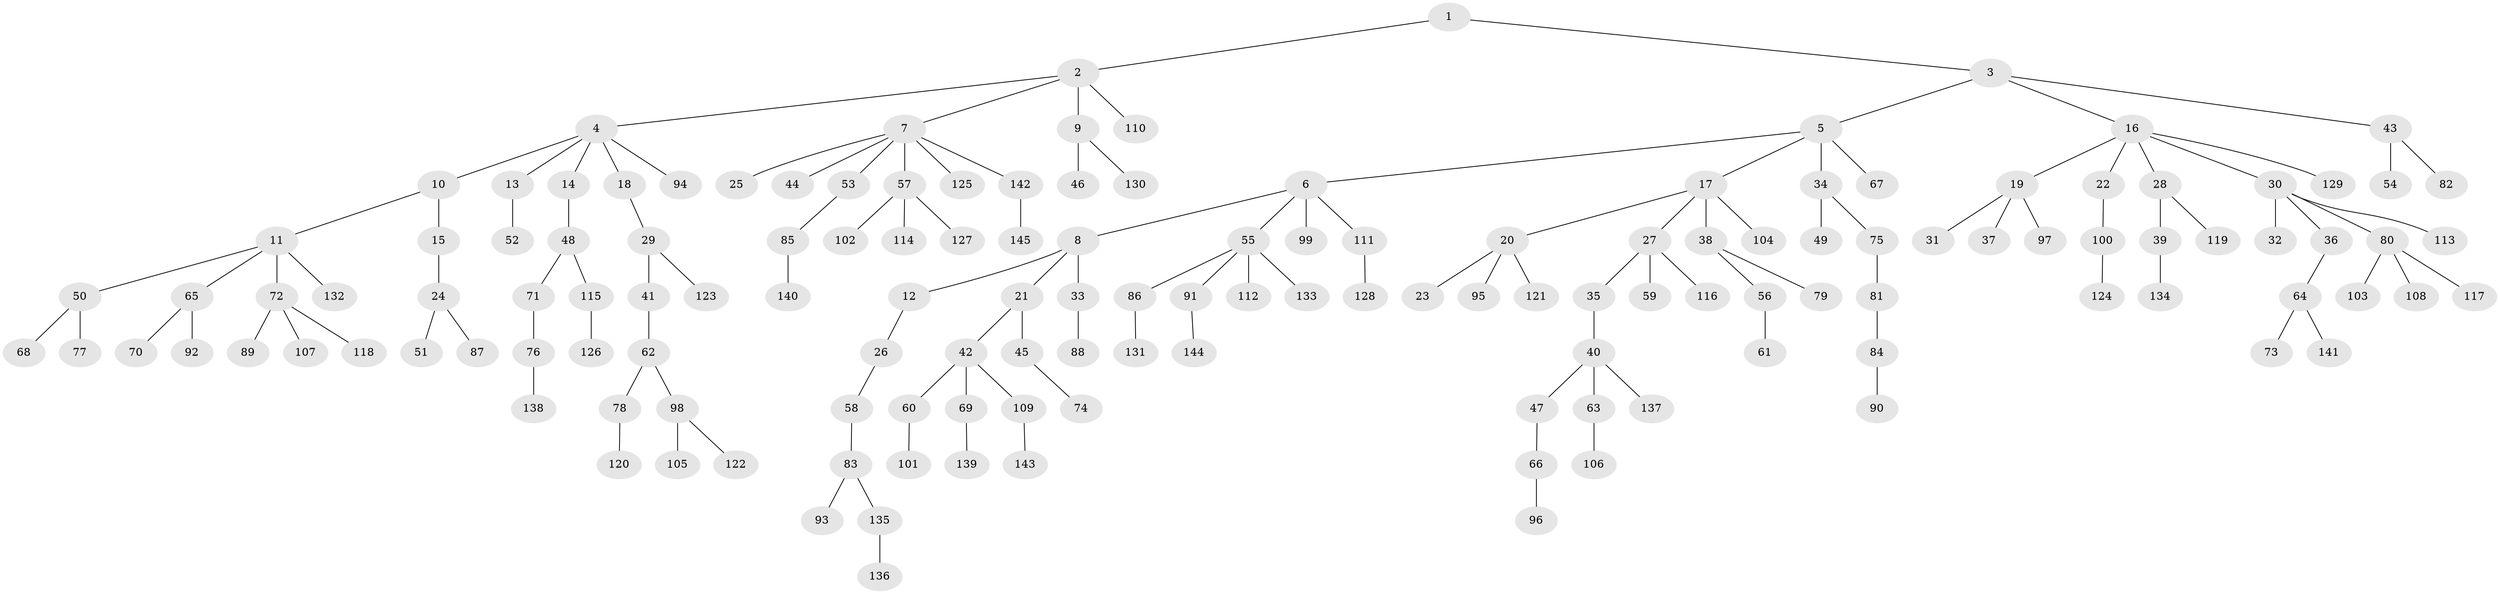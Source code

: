 // coarse degree distribution, {2: 0.17647058823529413, 4: 0.06862745098039216, 8: 0.0196078431372549, 6: 0.00980392156862745, 5: 0.00980392156862745, 9: 0.00980392156862745, 3: 0.14705882352941177, 1: 0.5588235294117647}
// Generated by graph-tools (version 1.1) at 2025/24/03/03/25 07:24:04]
// undirected, 145 vertices, 144 edges
graph export_dot {
graph [start="1"]
  node [color=gray90,style=filled];
  1;
  2;
  3;
  4;
  5;
  6;
  7;
  8;
  9;
  10;
  11;
  12;
  13;
  14;
  15;
  16;
  17;
  18;
  19;
  20;
  21;
  22;
  23;
  24;
  25;
  26;
  27;
  28;
  29;
  30;
  31;
  32;
  33;
  34;
  35;
  36;
  37;
  38;
  39;
  40;
  41;
  42;
  43;
  44;
  45;
  46;
  47;
  48;
  49;
  50;
  51;
  52;
  53;
  54;
  55;
  56;
  57;
  58;
  59;
  60;
  61;
  62;
  63;
  64;
  65;
  66;
  67;
  68;
  69;
  70;
  71;
  72;
  73;
  74;
  75;
  76;
  77;
  78;
  79;
  80;
  81;
  82;
  83;
  84;
  85;
  86;
  87;
  88;
  89;
  90;
  91;
  92;
  93;
  94;
  95;
  96;
  97;
  98;
  99;
  100;
  101;
  102;
  103;
  104;
  105;
  106;
  107;
  108;
  109;
  110;
  111;
  112;
  113;
  114;
  115;
  116;
  117;
  118;
  119;
  120;
  121;
  122;
  123;
  124;
  125;
  126;
  127;
  128;
  129;
  130;
  131;
  132;
  133;
  134;
  135;
  136;
  137;
  138;
  139;
  140;
  141;
  142;
  143;
  144;
  145;
  1 -- 2;
  1 -- 3;
  2 -- 4;
  2 -- 7;
  2 -- 9;
  2 -- 110;
  3 -- 5;
  3 -- 16;
  3 -- 43;
  4 -- 10;
  4 -- 13;
  4 -- 14;
  4 -- 18;
  4 -- 94;
  5 -- 6;
  5 -- 17;
  5 -- 34;
  5 -- 67;
  6 -- 8;
  6 -- 55;
  6 -- 99;
  6 -- 111;
  7 -- 25;
  7 -- 44;
  7 -- 53;
  7 -- 57;
  7 -- 125;
  7 -- 142;
  8 -- 12;
  8 -- 21;
  8 -- 33;
  9 -- 46;
  9 -- 130;
  10 -- 11;
  10 -- 15;
  11 -- 50;
  11 -- 65;
  11 -- 72;
  11 -- 132;
  12 -- 26;
  13 -- 52;
  14 -- 48;
  15 -- 24;
  16 -- 19;
  16 -- 22;
  16 -- 28;
  16 -- 30;
  16 -- 129;
  17 -- 20;
  17 -- 27;
  17 -- 38;
  17 -- 104;
  18 -- 29;
  19 -- 31;
  19 -- 37;
  19 -- 97;
  20 -- 23;
  20 -- 95;
  20 -- 121;
  21 -- 42;
  21 -- 45;
  22 -- 100;
  24 -- 51;
  24 -- 87;
  26 -- 58;
  27 -- 35;
  27 -- 59;
  27 -- 116;
  28 -- 39;
  28 -- 119;
  29 -- 41;
  29 -- 123;
  30 -- 32;
  30 -- 36;
  30 -- 80;
  30 -- 113;
  33 -- 88;
  34 -- 49;
  34 -- 75;
  35 -- 40;
  36 -- 64;
  38 -- 56;
  38 -- 79;
  39 -- 134;
  40 -- 47;
  40 -- 63;
  40 -- 137;
  41 -- 62;
  42 -- 60;
  42 -- 69;
  42 -- 109;
  43 -- 54;
  43 -- 82;
  45 -- 74;
  47 -- 66;
  48 -- 71;
  48 -- 115;
  50 -- 68;
  50 -- 77;
  53 -- 85;
  55 -- 86;
  55 -- 91;
  55 -- 112;
  55 -- 133;
  56 -- 61;
  57 -- 102;
  57 -- 114;
  57 -- 127;
  58 -- 83;
  60 -- 101;
  62 -- 78;
  62 -- 98;
  63 -- 106;
  64 -- 73;
  64 -- 141;
  65 -- 70;
  65 -- 92;
  66 -- 96;
  69 -- 139;
  71 -- 76;
  72 -- 89;
  72 -- 107;
  72 -- 118;
  75 -- 81;
  76 -- 138;
  78 -- 120;
  80 -- 103;
  80 -- 108;
  80 -- 117;
  81 -- 84;
  83 -- 93;
  83 -- 135;
  84 -- 90;
  85 -- 140;
  86 -- 131;
  91 -- 144;
  98 -- 105;
  98 -- 122;
  100 -- 124;
  109 -- 143;
  111 -- 128;
  115 -- 126;
  135 -- 136;
  142 -- 145;
}
